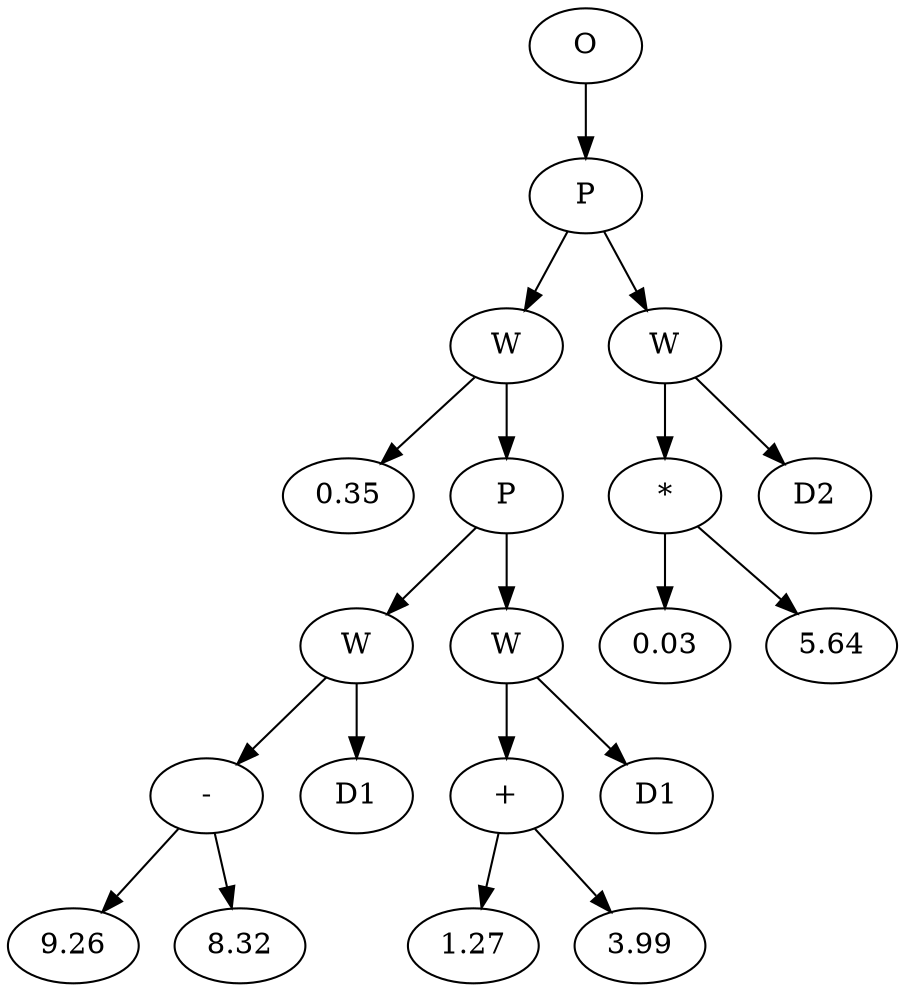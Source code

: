 // Tree
digraph {
	1573713 [label=O]
	1573714 [label=P]
	1573713 -> 1573714
	1573715 [label=W]
	1573714 -> 1573715
	1573716 [label=0.35]
	1573715 -> 1573716
	1573717 [label=P]
	1573715 -> 1573717
	1573718 [label=W]
	1573717 -> 1573718
	1573719 [label="-"]
	1573718 -> 1573719
	1573720 [label=9.26]
	1573719 -> 1573720
	1573721 [label=8.32]
	1573719 -> 1573721
	1573722 [label=D1]
	1573718 -> 1573722
	1573723 [label=W]
	1573717 -> 1573723
	1573724 [label="+"]
	1573723 -> 1573724
	1573725 [label=1.27]
	1573724 -> 1573725
	1573726 [label=3.99]
	1573724 -> 1573726
	1573727 [label=D1]
	1573723 -> 1573727
	1573728 [label=W]
	1573714 -> 1573728
	1573729 [label="*"]
	1573728 -> 1573729
	1573730 [label=0.03]
	1573729 -> 1573730
	1573731 [label=5.64]
	1573729 -> 1573731
	1573732 [label=D2]
	1573728 -> 1573732
}
